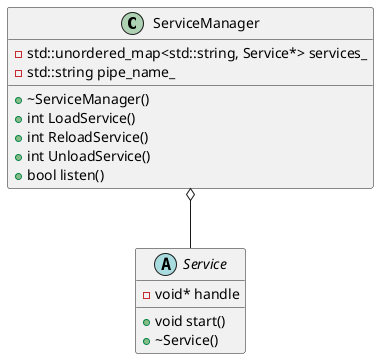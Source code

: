 @startuml architecture
ServiceManager o-- Service

abstract class Service {
-void* handle
+void start()
+~Service()
}
class ServiceManager {
+~ServiceManager()
+int LoadService()
+int ReloadService()
+int UnloadService()
+bool listen()
-std::unordered_map<std::string, Service*> services_
-std::string pipe_name_
}
@enduml